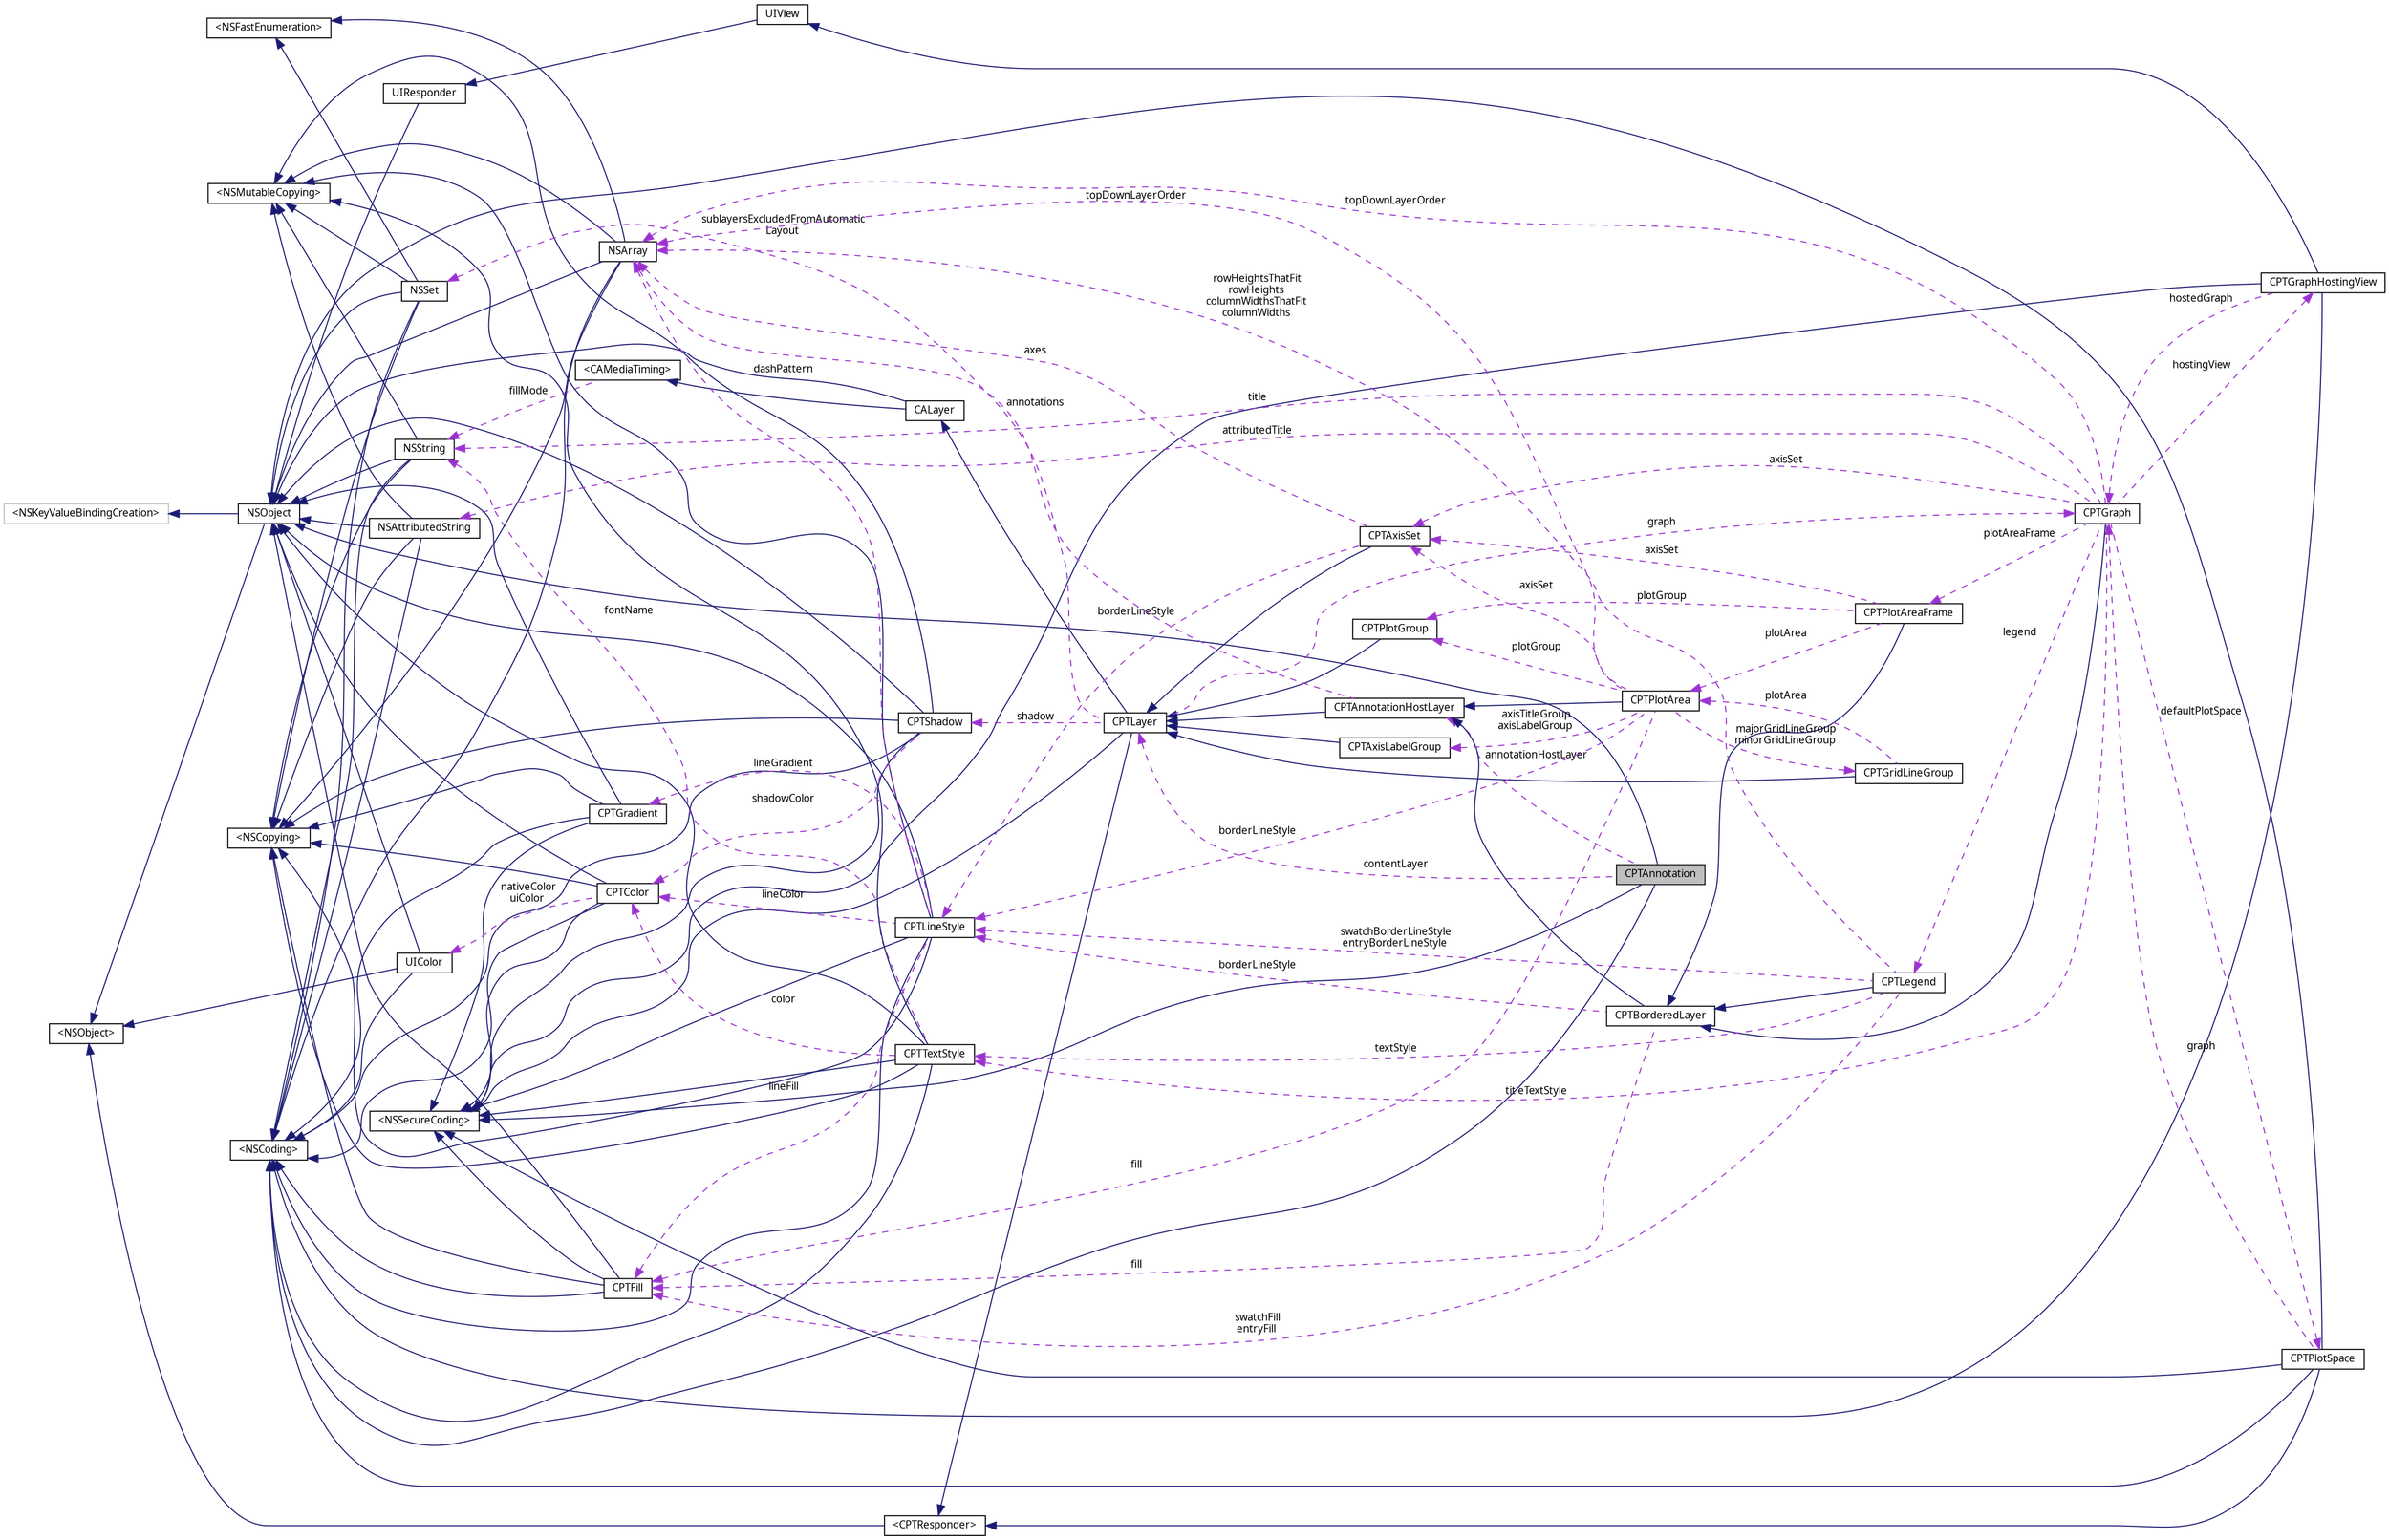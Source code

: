 digraph "CPTAnnotation"
{
 // LATEX_PDF_SIZE
  bgcolor="transparent";
  edge [fontname="Lucinda Grande",fontsize="10",labelfontname="Lucinda Grande",labelfontsize="10"];
  node [fontname="Lucinda Grande",fontsize="10",shape=record];
  rankdir="LR";
  Node1 [label="CPTAnnotation",height=0.2,width=0.4,color="black", fillcolor="grey75", style="filled", fontcolor="black",tooltip="An annotation positions a content layer relative to some anchor point."];
  Node2 -> Node1 [dir="back",color="midnightblue",fontsize="10",style="solid",fontname="Lucinda Grande"];
  Node2 [label="NSObject",height=0.2,width=0.4,color="black",URL="/Users/eskroch/Projects/Core Plot/documentation/doxygen/doxygen-cocoa-touch-tags.xml$https://developer.apple.com/library/ios/.html#documentation/Cocoa/Reference/Foundation/Classes/NSObject_Class/Reference/Reference",tooltip=" "];
  Node3 -> Node2 [dir="back",color="midnightblue",fontsize="10",style="solid",fontname="Lucinda Grande"];
  Node3 [label="\<NSObject\>",height=0.2,width=0.4,color="black",URL="/Users/eskroch/Projects/Core Plot/documentation/doxygen/doxygen-cocoa-touch-tags.xml$https://developer.apple.com/library/ios/.html#documentation/Cocoa/Reference/Foundation/Protocols/NSObject_Protocol/Reference/NSObject",tooltip=" "];
  Node4 -> Node2 [dir="back",color="midnightblue",fontsize="10",style="solid",fontname="Lucinda Grande"];
  Node4 [label="\<NSKeyValueBindingCreation\>",height=0.2,width=0.4,color="grey75",tooltip=" "];
  Node5 -> Node1 [dir="back",color="midnightblue",fontsize="10",style="solid",fontname="Lucinda Grande"];
  Node5 [label="\<NSCoding\>",height=0.2,width=0.4,color="black",URL="/Users/eskroch/Projects/Core Plot/documentation/doxygen/doxygen-cocoa-touch-tags.xml$https://developer.apple.com/library/ios/.html#documentation/Cocoa/Reference/Foundation/Protocols/NSCoding_Protocol/Reference/Reference",tooltip=" "];
  Node6 -> Node1 [dir="back",color="midnightblue",fontsize="10",style="solid",fontname="Lucinda Grande"];
  Node6 [label="\<NSSecureCoding\>",height=0.2,width=0.4,color="black",URL="/Users/eskroch/Projects/Core Plot/documentation/doxygen/doxygen-cocoa-touch-tags.xml$https://developer.apple.com/library/ios/documentation/Foundation/Reference/NSSecureCoding_Protocol_Ref/.html",tooltip=" "];
  Node7 -> Node1 [dir="back",color="darkorchid3",fontsize="10",style="dashed",label=" annotationHostLayer" ,fontname="Lucinda Grande"];
  Node7 [label="CPTAnnotationHostLayer",height=0.2,width=0.4,color="black",URL="$interface_c_p_t_annotation_host_layer.html",tooltip="A container layer for annotations."];
  Node8 -> Node7 [dir="back",color="midnightblue",fontsize="10",style="solid",fontname="Lucinda Grande"];
  Node8 [label="CPTLayer",height=0.2,width=0.4,color="black",URL="$interface_c_p_t_layer.html",tooltip="Base class for all Core Animation layers in Core Plot."];
  Node9 -> Node8 [dir="back",color="midnightblue",fontsize="10",style="solid",fontname="Lucinda Grande"];
  Node9 [label="CALayer",height=0.2,width=0.4,color="black",URL="/Users/eskroch/Projects/Core Plot/documentation/doxygen/doxygen-cocoa-touch-tags.xml$https://developer.apple.com/library/ios/.html#documentation/GraphicsImaging/Reference/CALayer_class/Introduction/Introduction",tooltip=" "];
  Node2 -> Node9 [dir="back",color="midnightblue",fontsize="10",style="solid",fontname="Lucinda Grande"];
  Node10 -> Node9 [dir="back",color="midnightblue",fontsize="10",style="solid",fontname="Lucinda Grande"];
  Node10 [label="\<CAMediaTiming\>",height=0.2,width=0.4,color="black",URL="/Users/eskroch/Projects/Core Plot/documentation/doxygen/doxygen-cocoa-touch-tags.xml$https://developer.apple.com/library/ios/.html#documentation/GraphicsImaging/Reference/CAMediaTiming_protocol/Introduction/Introduction",tooltip=" "];
  Node11 -> Node10 [dir="back",color="darkorchid3",fontsize="10",style="dashed",label=" fillMode" ,fontname="Lucinda Grande"];
  Node11 [label="NSString",height=0.2,width=0.4,color="black",URL="/Users/eskroch/Projects/Core Plot/documentation/doxygen/doxygen-cocoa-touch-tags.xml$https://developer.apple.com/library/ios/.html#documentation/Cocoa/Reference/Foundation/Classes/NSString_Class/Reference/NSString",tooltip=" "];
  Node2 -> Node11 [dir="back",color="midnightblue",fontsize="10",style="solid",fontname="Lucinda Grande"];
  Node5 -> Node11 [dir="back",color="midnightblue",fontsize="10",style="solid",fontname="Lucinda Grande"];
  Node12 -> Node11 [dir="back",color="midnightblue",fontsize="10",style="solid",fontname="Lucinda Grande"];
  Node12 [label="\<NSCopying\>",height=0.2,width=0.4,color="black",URL="/Users/eskroch/Projects/Core Plot/documentation/doxygen/doxygen-cocoa-touch-tags.xml$https://developer.apple.com/library/ios/.html#documentation/Cocoa/Reference/Foundation/Protocols/NSCopying_Protocol/Reference/Reference",tooltip=" "];
  Node13 -> Node11 [dir="back",color="midnightblue",fontsize="10",style="solid",fontname="Lucinda Grande"];
  Node13 [label="\<NSMutableCopying\>",height=0.2,width=0.4,color="black",URL="/Users/eskroch/Projects/Core Plot/documentation/doxygen/doxygen-cocoa-touch-tags.xml$https://developer.apple.com/library/ios/.html#documentation/Cocoa/Reference/Foundation/Protocols/NSMutableCopying_Protocol/Reference/Reference",tooltip=" "];
  Node14 -> Node8 [dir="back",color="midnightblue",fontsize="10",style="solid",fontname="Lucinda Grande"];
  Node14 [label="\<CPTResponder\>",height=0.2,width=0.4,color="black",URL="$protocol_c_p_t_responder-p.html",tooltip="The basis of all event processing in Core Plot."];
  Node3 -> Node14 [dir="back",color="midnightblue",fontsize="10",style="solid",fontname="Lucinda Grande"];
  Node6 -> Node8 [dir="back",color="midnightblue",fontsize="10",style="solid",fontname="Lucinda Grande"];
  Node15 -> Node8 [dir="back",color="darkorchid3",fontsize="10",style="dashed",label=" shadow" ,fontname="Lucinda Grande"];
  Node15 [label="CPTShadow",height=0.2,width=0.4,color="black",URL="$interface_c_p_t_shadow.html",tooltip="Immutable wrapper for various shadow drawing properties."];
  Node2 -> Node15 [dir="back",color="midnightblue",fontsize="10",style="solid",fontname="Lucinda Grande"];
  Node12 -> Node15 [dir="back",color="midnightblue",fontsize="10",style="solid",fontname="Lucinda Grande"];
  Node13 -> Node15 [dir="back",color="midnightblue",fontsize="10",style="solid",fontname="Lucinda Grande"];
  Node5 -> Node15 [dir="back",color="midnightblue",fontsize="10",style="solid",fontname="Lucinda Grande"];
  Node6 -> Node15 [dir="back",color="midnightblue",fontsize="10",style="solid",fontname="Lucinda Grande"];
  Node16 -> Node15 [dir="back",color="darkorchid3",fontsize="10",style="dashed",label=" shadowColor" ,fontname="Lucinda Grande"];
  Node16 [label="CPTColor",height=0.2,width=0.4,color="black",URL="$interface_c_p_t_color.html",tooltip="An immutable color."];
  Node2 -> Node16 [dir="back",color="midnightblue",fontsize="10",style="solid",fontname="Lucinda Grande"];
  Node12 -> Node16 [dir="back",color="midnightblue",fontsize="10",style="solid",fontname="Lucinda Grande"];
  Node5 -> Node16 [dir="back",color="midnightblue",fontsize="10",style="solid",fontname="Lucinda Grande"];
  Node6 -> Node16 [dir="back",color="midnightblue",fontsize="10",style="solid",fontname="Lucinda Grande"];
  Node17 -> Node16 [dir="back",color="darkorchid3",fontsize="10",style="dashed",label=" nativeColor\nuiColor" ,fontname="Lucinda Grande"];
  Node17 [label="UIColor",height=0.2,width=0.4,color="black",URL="/Users/eskroch/Projects/Core Plot/documentation/doxygen/doxygen-cocoa-touch-tags.xml$https://developer.apple.com/library/ios/.html#documentation/UIKit/Reference/UIColor_Class/Reference/Reference",tooltip=" "];
  Node2 -> Node17 [dir="back",color="midnightblue",fontsize="10",style="solid",fontname="Lucinda Grande"];
  Node5 -> Node17 [dir="back",color="midnightblue",fontsize="10",style="solid",fontname="Lucinda Grande"];
  Node3 -> Node17 [dir="back",color="midnightblue",fontsize="10",style="solid",fontname="Lucinda Grande"];
  Node18 -> Node8 [dir="back",color="darkorchid3",fontsize="10",style="dashed",label=" sublayersExcludedFromAutomatic\lLayout" ,fontname="Lucinda Grande"];
  Node18 [label="NSSet",height=0.2,width=0.4,color="black",URL="/Users/eskroch/Projects/Core Plot/documentation/doxygen/doxygen-cocoa-touch-tags.xml$https://developer.apple.com/library/ios/.html#documentation/Cocoa/Reference/Foundation/Classes/NSSet_Class/Reference/Reference",tooltip=" "];
  Node2 -> Node18 [dir="back",color="midnightblue",fontsize="10",style="solid",fontname="Lucinda Grande"];
  Node5 -> Node18 [dir="back",color="midnightblue",fontsize="10",style="solid",fontname="Lucinda Grande"];
  Node12 -> Node18 [dir="back",color="midnightblue",fontsize="10",style="solid",fontname="Lucinda Grande"];
  Node19 -> Node18 [dir="back",color="midnightblue",fontsize="10",style="solid",fontname="Lucinda Grande"];
  Node19 [label="\<NSFastEnumeration\>",height=0.2,width=0.4,color="black",URL="/Users/eskroch/Projects/Core Plot/documentation/doxygen/doxygen-cocoa-touch-tags.xml$https://developer.apple.com/library/ios/.html#documentation/Cocoa/Reference/NSFastEnumeration_protocol/Reference/NSFastEnumeration",tooltip=" "];
  Node13 -> Node18 [dir="back",color="midnightblue",fontsize="10",style="solid",fontname="Lucinda Grande"];
  Node20 -> Node8 [dir="back",color="darkorchid3",fontsize="10",style="dashed",label=" graph" ,fontname="Lucinda Grande"];
  Node20 [label="CPTGraph",height=0.2,width=0.4,color="black",URL="$interface_c_p_t_graph.html",tooltip="An abstract graph class."];
  Node21 -> Node20 [dir="back",color="midnightblue",fontsize="10",style="solid",fontname="Lucinda Grande"];
  Node21 [label="CPTBorderedLayer",height=0.2,width=0.4,color="black",URL="$interface_c_p_t_bordered_layer.html",tooltip="A layer with a border line and background fill."];
  Node7 -> Node21 [dir="back",color="midnightblue",fontsize="10",style="solid",fontname="Lucinda Grande"];
  Node22 -> Node21 [dir="back",color="darkorchid3",fontsize="10",style="dashed",label=" fill" ,fontname="Lucinda Grande"];
  Node22 [label="CPTFill",height=0.2,width=0.4,color="black",URL="$interface_c_p_t_fill.html",tooltip="Draws area fills."];
  Node2 -> Node22 [dir="back",color="midnightblue",fontsize="10",style="solid",fontname="Lucinda Grande"];
  Node12 -> Node22 [dir="back",color="midnightblue",fontsize="10",style="solid",fontname="Lucinda Grande"];
  Node5 -> Node22 [dir="back",color="midnightblue",fontsize="10",style="solid",fontname="Lucinda Grande"];
  Node6 -> Node22 [dir="back",color="midnightblue",fontsize="10",style="solid",fontname="Lucinda Grande"];
  Node23 -> Node21 [dir="back",color="darkorchid3",fontsize="10",style="dashed",label=" borderLineStyle" ,fontname="Lucinda Grande"];
  Node23 [label="CPTLineStyle",height=0.2,width=0.4,color="black",URL="$interface_c_p_t_line_style.html",tooltip="Immutable wrapper for various line drawing properties. Create a CPTMutableLineStyle if you want to cu..."];
  Node2 -> Node23 [dir="back",color="midnightblue",fontsize="10",style="solid",fontname="Lucinda Grande"];
  Node12 -> Node23 [dir="back",color="midnightblue",fontsize="10",style="solid",fontname="Lucinda Grande"];
  Node13 -> Node23 [dir="back",color="midnightblue",fontsize="10",style="solid",fontname="Lucinda Grande"];
  Node5 -> Node23 [dir="back",color="midnightblue",fontsize="10",style="solid",fontname="Lucinda Grande"];
  Node6 -> Node23 [dir="back",color="midnightblue",fontsize="10",style="solid",fontname="Lucinda Grande"];
  Node22 -> Node23 [dir="back",color="darkorchid3",fontsize="10",style="dashed",label=" lineFill" ,fontname="Lucinda Grande"];
  Node24 -> Node23 [dir="back",color="darkorchid3",fontsize="10",style="dashed",label=" lineGradient" ,fontname="Lucinda Grande"];
  Node24 [label="CPTGradient",height=0.2,width=0.4,color="black",URL="$interface_c_p_t_gradient.html",tooltip="Draws color gradient fills."];
  Node2 -> Node24 [dir="back",color="midnightblue",fontsize="10",style="solid",fontname="Lucinda Grande"];
  Node12 -> Node24 [dir="back",color="midnightblue",fontsize="10",style="solid",fontname="Lucinda Grande"];
  Node5 -> Node24 [dir="back",color="midnightblue",fontsize="10",style="solid",fontname="Lucinda Grande"];
  Node6 -> Node24 [dir="back",color="midnightblue",fontsize="10",style="solid",fontname="Lucinda Grande"];
  Node16 -> Node23 [dir="back",color="darkorchid3",fontsize="10",style="dashed",label=" lineColor" ,fontname="Lucinda Grande"];
  Node25 -> Node23 [dir="back",color="darkorchid3",fontsize="10",style="dashed",label=" dashPattern" ,fontname="Lucinda Grande"];
  Node25 [label="NSArray",height=0.2,width=0.4,color="black",URL="/Users/eskroch/Projects/Core Plot/documentation/doxygen/doxygen-cocoa-touch-tags.xml$https://developer.apple.com/library/ios/.html#documentation/Cocoa/Reference/Foundation/Classes/NSArray_Class/NSArray",tooltip=" "];
  Node2 -> Node25 [dir="back",color="midnightblue",fontsize="10",style="solid",fontname="Lucinda Grande"];
  Node5 -> Node25 [dir="back",color="midnightblue",fontsize="10",style="solid",fontname="Lucinda Grande"];
  Node12 -> Node25 [dir="back",color="midnightblue",fontsize="10",style="solid",fontname="Lucinda Grande"];
  Node19 -> Node25 [dir="back",color="midnightblue",fontsize="10",style="solid",fontname="Lucinda Grande"];
  Node13 -> Node25 [dir="back",color="midnightblue",fontsize="10",style="solid",fontname="Lucinda Grande"];
  Node26 -> Node20 [dir="back",color="darkorchid3",fontsize="10",style="dashed",label=" titleTextStyle" ,fontname="Lucinda Grande"];
  Node26 [label="CPTTextStyle",height=0.2,width=0.4,color="black",URL="$interface_c_p_t_text_style.html",tooltip="Immutable wrapper for various text style properties."];
  Node2 -> Node26 [dir="back",color="midnightblue",fontsize="10",style="solid",fontname="Lucinda Grande"];
  Node12 -> Node26 [dir="back",color="midnightblue",fontsize="10",style="solid",fontname="Lucinda Grande"];
  Node13 -> Node26 [dir="back",color="midnightblue",fontsize="10",style="solid",fontname="Lucinda Grande"];
  Node5 -> Node26 [dir="back",color="midnightblue",fontsize="10",style="solid",fontname="Lucinda Grande"];
  Node6 -> Node26 [dir="back",color="midnightblue",fontsize="10",style="solid",fontname="Lucinda Grande"];
  Node11 -> Node26 [dir="back",color="darkorchid3",fontsize="10",style="dashed",label=" fontName" ,fontname="Lucinda Grande"];
  Node16 -> Node26 [dir="back",color="darkorchid3",fontsize="10",style="dashed",label=" color" ,fontname="Lucinda Grande"];
  Node27 -> Node20 [dir="back",color="darkorchid3",fontsize="10",style="dashed",label=" hostingView" ,fontname="Lucinda Grande"];
  Node27 [label="CPTGraphHostingView",height=0.2,width=0.4,color="black",URL="$interface_c_p_t_graph_hosting_view.html",tooltip="A container view for displaying a CPTGraph."];
  Node28 -> Node27 [dir="back",color="midnightblue",fontsize="10",style="solid",fontname="Lucinda Grande"];
  Node28 [label="UIView",height=0.2,width=0.4,color="black",URL="/Users/eskroch/Projects/Core Plot/documentation/doxygen/doxygen-cocoa-touch-tags.xml$https://developer.apple.com/library/ios/.html#documentation/UIKit/Reference/UIView_Class/UIView/UIView",tooltip=" "];
  Node29 -> Node28 [dir="back",color="midnightblue",fontsize="10",style="solid",fontname="Lucinda Grande"];
  Node29 [label="UIResponder",height=0.2,width=0.4,color="black",URL="/Users/eskroch/Projects/Core Plot/documentation/doxygen/doxygen-cocoa-touch-tags.xml$https://developer.apple.com/library/ios/#documentation/UIKit/Reference/UIResponder_Class/Reference/Reference.html.html#//apple_ref/occ/cl/UIResponder",tooltip=" "];
  Node2 -> Node29 [dir="back",color="midnightblue",fontsize="10",style="solid",fontname="Lucinda Grande"];
  Node5 -> Node27 [dir="back",color="midnightblue",fontsize="10",style="solid",fontname="Lucinda Grande"];
  Node6 -> Node27 [dir="back",color="midnightblue",fontsize="10",style="solid",fontname="Lucinda Grande"];
  Node20 -> Node27 [dir="back",color="darkorchid3",fontsize="10",style="dashed",label=" hostedGraph" ,fontname="Lucinda Grande"];
  Node30 -> Node20 [dir="back",color="darkorchid3",fontsize="10",style="dashed",label=" axisSet" ,fontname="Lucinda Grande"];
  Node30 [label="CPTAxisSet",height=0.2,width=0.4,color="black",URL="$interface_c_p_t_axis_set.html",tooltip="A container layer for the set of axes for a graph."];
  Node8 -> Node30 [dir="back",color="midnightblue",fontsize="10",style="solid",fontname="Lucinda Grande"];
  Node23 -> Node30 [dir="back",color="darkorchid3",fontsize="10",style="dashed",label=" borderLineStyle" ,fontname="Lucinda Grande"];
  Node25 -> Node30 [dir="back",color="darkorchid3",fontsize="10",style="dashed",label=" axes" ,fontname="Lucinda Grande"];
  Node31 -> Node20 [dir="back",color="darkorchid3",fontsize="10",style="dashed",label=" attributedTitle" ,fontname="Lucinda Grande"];
  Node31 [label="NSAttributedString",height=0.2,width=0.4,color="black",URL="/Users/eskroch/Projects/Core Plot/documentation/doxygen/doxygen-cocoa-touch-tags.xml$https://developer.apple.com/library/ios/.html#documentation/Cocoa/Reference/Foundation/Classes/NSAttributedString_Class/Reference/NSAttributedString",tooltip=" "];
  Node2 -> Node31 [dir="back",color="midnightblue",fontsize="10",style="solid",fontname="Lucinda Grande"];
  Node5 -> Node31 [dir="back",color="midnightblue",fontsize="10",style="solid",fontname="Lucinda Grande"];
  Node12 -> Node31 [dir="back",color="midnightblue",fontsize="10",style="solid",fontname="Lucinda Grande"];
  Node13 -> Node31 [dir="back",color="midnightblue",fontsize="10",style="solid",fontname="Lucinda Grande"];
  Node32 -> Node20 [dir="back",color="darkorchid3",fontsize="10",style="dashed",label=" plotAreaFrame" ,fontname="Lucinda Grande"];
  Node32 [label="CPTPlotAreaFrame",height=0.2,width=0.4,color="black",URL="$interface_c_p_t_plot_area_frame.html",tooltip="A layer drawn on top of the graph layer and behind all plot elements."];
  Node21 -> Node32 [dir="back",color="midnightblue",fontsize="10",style="solid",fontname="Lucinda Grande"];
  Node30 -> Node32 [dir="back",color="darkorchid3",fontsize="10",style="dashed",label=" axisSet" ,fontname="Lucinda Grande"];
  Node33 -> Node32 [dir="back",color="darkorchid3",fontsize="10",style="dashed",label=" plotArea" ,fontname="Lucinda Grande"];
  Node33 [label="CPTPlotArea",height=0.2,width=0.4,color="black",URL="$interface_c_p_t_plot_area.html",tooltip="A layer representing the actual plotting area of a graph."];
  Node7 -> Node33 [dir="back",color="midnightblue",fontsize="10",style="solid",fontname="Lucinda Grande"];
  Node34 -> Node33 [dir="back",color="darkorchid3",fontsize="10",style="dashed",label=" majorGridLineGroup\nminorGridLineGroup" ,fontname="Lucinda Grande"];
  Node34 [label="CPTGridLineGroup",height=0.2,width=0.4,color="black",URL="$interface_c_p_t_grid_line_group.html",tooltip="A group of grid line layers."];
  Node8 -> Node34 [dir="back",color="midnightblue",fontsize="10",style="solid",fontname="Lucinda Grande"];
  Node33 -> Node34 [dir="back",color="darkorchid3",fontsize="10",style="dashed",label=" plotArea" ,fontname="Lucinda Grande"];
  Node22 -> Node33 [dir="back",color="darkorchid3",fontsize="10",style="dashed",label=" fill" ,fontname="Lucinda Grande"];
  Node30 -> Node33 [dir="back",color="darkorchid3",fontsize="10",style="dashed",label=" axisSet" ,fontname="Lucinda Grande"];
  Node23 -> Node33 [dir="back",color="darkorchid3",fontsize="10",style="dashed",label=" borderLineStyle" ,fontname="Lucinda Grande"];
  Node35 -> Node33 [dir="back",color="darkorchid3",fontsize="10",style="dashed",label=" axisTitleGroup\naxisLabelGroup" ,fontname="Lucinda Grande"];
  Node35 [label="CPTAxisLabelGroup",height=0.2,width=0.4,color="black",URL="$interface_c_p_t_axis_label_group.html",tooltip="A container layer for the axis labels."];
  Node8 -> Node35 [dir="back",color="midnightblue",fontsize="10",style="solid",fontname="Lucinda Grande"];
  Node36 -> Node33 [dir="back",color="darkorchid3",fontsize="10",style="dashed",label=" plotGroup" ,fontname="Lucinda Grande"];
  Node36 [label="CPTPlotGroup",height=0.2,width=0.4,color="black",URL="$interface_c_p_t_plot_group.html",tooltip="Defines the coordinate system of a plot."];
  Node8 -> Node36 [dir="back",color="midnightblue",fontsize="10",style="solid",fontname="Lucinda Grande"];
  Node25 -> Node33 [dir="back",color="darkorchid3",fontsize="10",style="dashed",label=" topDownLayerOrder" ,fontname="Lucinda Grande"];
  Node36 -> Node32 [dir="back",color="darkorchid3",fontsize="10",style="dashed",label=" plotGroup" ,fontname="Lucinda Grande"];
  Node11 -> Node20 [dir="back",color="darkorchid3",fontsize="10",style="dashed",label=" title" ,fontname="Lucinda Grande"];
  Node37 -> Node20 [dir="back",color="darkorchid3",fontsize="10",style="dashed",label=" defaultPlotSpace" ,fontname="Lucinda Grande"];
  Node37 [label="CPTPlotSpace",height=0.2,width=0.4,color="black",URL="$interface_c_p_t_plot_space.html",tooltip="Defines the coordinate system of a plot."];
  Node2 -> Node37 [dir="back",color="midnightblue",fontsize="10",style="solid",fontname="Lucinda Grande"];
  Node14 -> Node37 [dir="back",color="midnightblue",fontsize="10",style="solid",fontname="Lucinda Grande"];
  Node5 -> Node37 [dir="back",color="midnightblue",fontsize="10",style="solid",fontname="Lucinda Grande"];
  Node6 -> Node37 [dir="back",color="midnightblue",fontsize="10",style="solid",fontname="Lucinda Grande"];
  Node20 -> Node37 [dir="back",color="darkorchid3",fontsize="10",style="dashed",label=" graph" ,fontname="Lucinda Grande"];
  Node38 -> Node20 [dir="back",color="darkorchid3",fontsize="10",style="dashed",label=" legend" ,fontname="Lucinda Grande"];
  Node38 [label="CPTLegend",height=0.2,width=0.4,color="black",URL="$interface_c_p_t_legend.html",tooltip="A graph legend."];
  Node21 -> Node38 [dir="back",color="midnightblue",fontsize="10",style="solid",fontname="Lucinda Grande"];
  Node26 -> Node38 [dir="back",color="darkorchid3",fontsize="10",style="dashed",label=" textStyle" ,fontname="Lucinda Grande"];
  Node22 -> Node38 [dir="back",color="darkorchid3",fontsize="10",style="dashed",label=" swatchFill\nentryFill" ,fontname="Lucinda Grande"];
  Node23 -> Node38 [dir="back",color="darkorchid3",fontsize="10",style="dashed",label=" swatchBorderLineStyle\nentryBorderLineStyle" ,fontname="Lucinda Grande"];
  Node25 -> Node38 [dir="back",color="darkorchid3",fontsize="10",style="dashed",label=" rowHeightsThatFit\nrowHeights\ncolumnWidthsThatFit\ncolumnWidths" ,fontname="Lucinda Grande"];
  Node25 -> Node20 [dir="back",color="darkorchid3",fontsize="10",style="dashed",label=" topDownLayerOrder" ,fontname="Lucinda Grande"];
  Node25 -> Node7 [dir="back",color="darkorchid3",fontsize="10",style="dashed",label=" annotations" ,fontname="Lucinda Grande"];
  Node8 -> Node1 [dir="back",color="darkorchid3",fontsize="10",style="dashed",label=" contentLayer" ,fontname="Lucinda Grande"];
}
